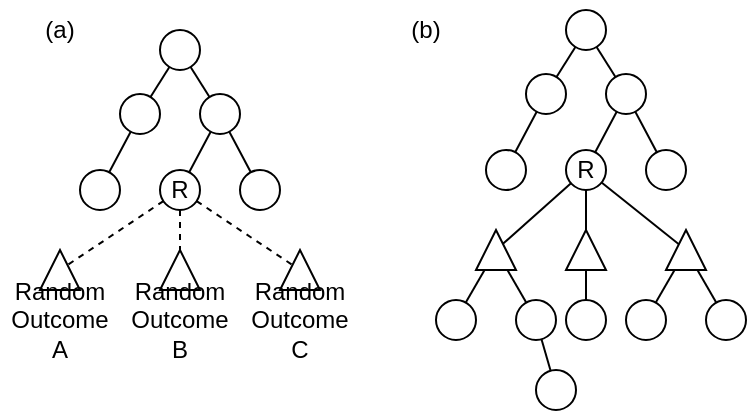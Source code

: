 <mxfile version="24.4.0" type="github">
  <diagram name="Page-1" id="A5AWI27EDMa8Fpqqivny">
    <mxGraphModel dx="1595" dy="851" grid="1" gridSize="10" guides="1" tooltips="1" connect="1" arrows="1" fold="1" page="1" pageScale="1" pageWidth="850" pageHeight="1100" math="0" shadow="0">
      <root>
        <mxCell id="0" />
        <mxCell id="1" parent="0" />
        <mxCell id="aHfg9nZn6R02mvrb_EPV-7" value="" style="ellipse;whiteSpace=wrap;html=1;aspect=fixed;strokeColor=#000000;" vertex="1" parent="1">
          <mxGeometry x="210" y="250" width="20" height="20" as="geometry" />
        </mxCell>
        <mxCell id="aHfg9nZn6R02mvrb_EPV-12" value="" style="endArrow=none;html=1;rounded=0;strokeColor=#000000;endFill=0;" edge="1" parent="1" source="aHfg9nZn6R02mvrb_EPV-13" target="aHfg9nZn6R02mvrb_EPV-7">
          <mxGeometry width="50" height="50" relative="1" as="geometry">
            <mxPoint x="200" y="312" as="sourcePoint" />
            <mxPoint x="170" y="280" as="targetPoint" />
          </mxGeometry>
        </mxCell>
        <mxCell id="aHfg9nZn6R02mvrb_EPV-13" value="" style="ellipse;whiteSpace=wrap;html=1;aspect=fixed;strokeColor=#000000;fillColor=#FFFFFF;" vertex="1" parent="1">
          <mxGeometry x="190" y="282" width="20" height="20" as="geometry" />
        </mxCell>
        <mxCell id="aHfg9nZn6R02mvrb_EPV-14" value="" style="endArrow=none;html=1;rounded=0;strokeColor=#000000;startArrow=none;startFill=0;endFill=0;" edge="1" parent="1" source="aHfg9nZn6R02mvrb_EPV-15" target="aHfg9nZn6R02mvrb_EPV-13">
          <mxGeometry width="50" height="50" relative="1" as="geometry">
            <mxPoint x="167" y="350" as="sourcePoint" />
            <mxPoint x="203" y="302" as="targetPoint" />
          </mxGeometry>
        </mxCell>
        <mxCell id="aHfg9nZn6R02mvrb_EPV-15" value="" style="ellipse;whiteSpace=wrap;html=1;aspect=fixed;strokeColor=#000000;" vertex="1" parent="1">
          <mxGeometry x="170" y="320" width="20" height="20" as="geometry" />
        </mxCell>
        <mxCell id="aHfg9nZn6R02mvrb_EPV-28" value="" style="endArrow=none;html=1;rounded=0;strokeColor=#000000;endFill=0;" edge="1" parent="1" source="aHfg9nZn6R02mvrb_EPV-29" target="aHfg9nZn6R02mvrb_EPV-7">
          <mxGeometry width="50" height="50" relative="1" as="geometry">
            <mxPoint x="210" y="322" as="sourcePoint" />
            <mxPoint x="225" y="278" as="targetPoint" />
          </mxGeometry>
        </mxCell>
        <mxCell id="aHfg9nZn6R02mvrb_EPV-29" value="" style="ellipse;whiteSpace=wrap;html=1;aspect=fixed;strokeColor=#000000;fillColor=#FFFFFF;" vertex="1" parent="1">
          <mxGeometry x="230" y="282" width="20" height="20" as="geometry" />
        </mxCell>
        <mxCell id="aHfg9nZn6R02mvrb_EPV-30" value="" style="endArrow=none;html=1;rounded=0;strokeColor=#000000;startArrow=none;startFill=0;endFill=0;" edge="1" parent="1" source="aHfg9nZn6R02mvrb_EPV-31" target="aHfg9nZn6R02mvrb_EPV-29">
          <mxGeometry width="50" height="50" relative="1" as="geometry">
            <mxPoint x="177" y="360" as="sourcePoint" />
            <mxPoint x="213" y="312" as="targetPoint" />
          </mxGeometry>
        </mxCell>
        <mxCell id="aHfg9nZn6R02mvrb_EPV-31" value="R" style="ellipse;whiteSpace=wrap;html=1;aspect=fixed;strokeColor=#000000;" vertex="1" parent="1">
          <mxGeometry x="210" y="320" width="20" height="20" as="geometry" />
        </mxCell>
        <mxCell id="aHfg9nZn6R02mvrb_EPV-32" value="" style="endArrow=none;html=1;rounded=0;strokeColor=#000000;" edge="1" parent="1" source="aHfg9nZn6R02mvrb_EPV-33" target="aHfg9nZn6R02mvrb_EPV-29">
          <mxGeometry width="50" height="50" relative="1" as="geometry">
            <mxPoint x="210" y="367" as="sourcePoint" />
            <mxPoint x="220" y="315" as="targetPoint" />
          </mxGeometry>
        </mxCell>
        <mxCell id="aHfg9nZn6R02mvrb_EPV-33" value="" style="ellipse;whiteSpace=wrap;html=1;aspect=fixed;strokeColor=#000000;" vertex="1" parent="1">
          <mxGeometry x="250" y="320" width="20" height="20" as="geometry" />
        </mxCell>
        <mxCell id="aHfg9nZn6R02mvrb_EPV-35" value="" style="endArrow=none;html=1;rounded=0;strokeColor=#000000;startArrow=none;startFill=0;endFill=0;dashed=1;" edge="1" parent="1" source="aHfg9nZn6R02mvrb_EPV-31" target="aHfg9nZn6R02mvrb_EPV-36">
          <mxGeometry width="50" height="50" relative="1" as="geometry">
            <mxPoint x="235" y="331" as="sourcePoint" />
            <mxPoint x="200" y="370" as="targetPoint" />
          </mxGeometry>
        </mxCell>
        <mxCell id="aHfg9nZn6R02mvrb_EPV-36" value="" style="triangle;whiteSpace=wrap;html=1;direction=north;" vertex="1" parent="1">
          <mxGeometry x="150" y="360" width="20" height="20" as="geometry" />
        </mxCell>
        <mxCell id="aHfg9nZn6R02mvrb_EPV-37" value="" style="endArrow=none;html=1;rounded=0;strokeColor=#000000;startArrow=none;startFill=0;endFill=0;dashed=1;" edge="1" parent="1" target="aHfg9nZn6R02mvrb_EPV-38" source="aHfg9nZn6R02mvrb_EPV-31">
          <mxGeometry width="50" height="50" relative="1" as="geometry">
            <mxPoint x="266" y="339" as="sourcePoint" />
            <mxPoint x="250" y="370" as="targetPoint" />
          </mxGeometry>
        </mxCell>
        <mxCell id="aHfg9nZn6R02mvrb_EPV-38" value="" style="triangle;whiteSpace=wrap;html=1;direction=north;" vertex="1" parent="1">
          <mxGeometry x="270" y="360" width="20" height="20" as="geometry" />
        </mxCell>
        <mxCell id="aHfg9nZn6R02mvrb_EPV-39" value="" style="endArrow=none;html=1;rounded=0;strokeColor=#000000;startArrow=none;startFill=0;endFill=0;dashed=1;" edge="1" parent="1" source="aHfg9nZn6R02mvrb_EPV-31" target="aHfg9nZn6R02mvrb_EPV-40">
          <mxGeometry width="50" height="50" relative="1" as="geometry">
            <mxPoint x="237" y="347" as="sourcePoint" />
            <mxPoint x="220" y="360" as="targetPoint" />
          </mxGeometry>
        </mxCell>
        <mxCell id="aHfg9nZn6R02mvrb_EPV-40" value="" style="triangle;whiteSpace=wrap;html=1;direction=north;" vertex="1" parent="1">
          <mxGeometry x="210" y="360" width="20" height="20" as="geometry" />
        </mxCell>
        <mxCell id="aHfg9nZn6R02mvrb_EPV-41" value="Random Outcome A" style="text;html=1;align=center;verticalAlign=middle;whiteSpace=wrap;rounded=0;" vertex="1" parent="1">
          <mxGeometry x="130" y="380" width="60" height="30" as="geometry" />
        </mxCell>
        <mxCell id="aHfg9nZn6R02mvrb_EPV-42" value="Random Outcome B" style="text;html=1;align=center;verticalAlign=middle;whiteSpace=wrap;rounded=0;" vertex="1" parent="1">
          <mxGeometry x="190" y="380" width="60" height="30" as="geometry" />
        </mxCell>
        <mxCell id="aHfg9nZn6R02mvrb_EPV-43" value="Random Outcome C" style="text;html=1;align=center;verticalAlign=middle;whiteSpace=wrap;rounded=0;" vertex="1" parent="1">
          <mxGeometry x="250" y="380" width="60" height="30" as="geometry" />
        </mxCell>
        <mxCell id="aHfg9nZn6R02mvrb_EPV-45" value="" style="ellipse;whiteSpace=wrap;html=1;aspect=fixed;strokeColor=#000000;" vertex="1" parent="1">
          <mxGeometry x="413" y="240" width="20" height="20" as="geometry" />
        </mxCell>
        <mxCell id="aHfg9nZn6R02mvrb_EPV-46" value="" style="endArrow=none;html=1;rounded=0;strokeColor=#000000;endFill=0;" edge="1" parent="1" source="aHfg9nZn6R02mvrb_EPV-47" target="aHfg9nZn6R02mvrb_EPV-45">
          <mxGeometry width="50" height="50" relative="1" as="geometry">
            <mxPoint x="403" y="302" as="sourcePoint" />
            <mxPoint x="373" y="270" as="targetPoint" />
          </mxGeometry>
        </mxCell>
        <mxCell id="aHfg9nZn6R02mvrb_EPV-47" value="" style="ellipse;whiteSpace=wrap;html=1;aspect=fixed;strokeColor=#000000;fillColor=#FFFFFF;" vertex="1" parent="1">
          <mxGeometry x="393" y="272" width="20" height="20" as="geometry" />
        </mxCell>
        <mxCell id="aHfg9nZn6R02mvrb_EPV-48" value="" style="endArrow=none;html=1;rounded=0;strokeColor=#000000;startArrow=none;startFill=0;endFill=0;" edge="1" parent="1" source="aHfg9nZn6R02mvrb_EPV-49" target="aHfg9nZn6R02mvrb_EPV-47">
          <mxGeometry width="50" height="50" relative="1" as="geometry">
            <mxPoint x="370" y="340" as="sourcePoint" />
            <mxPoint x="406" y="292" as="targetPoint" />
          </mxGeometry>
        </mxCell>
        <mxCell id="aHfg9nZn6R02mvrb_EPV-49" value="" style="ellipse;whiteSpace=wrap;html=1;aspect=fixed;strokeColor=#000000;" vertex="1" parent="1">
          <mxGeometry x="373" y="310" width="20" height="20" as="geometry" />
        </mxCell>
        <mxCell id="aHfg9nZn6R02mvrb_EPV-50" value="" style="endArrow=none;html=1;rounded=0;strokeColor=#000000;endFill=0;" edge="1" parent="1" source="aHfg9nZn6R02mvrb_EPV-51" target="aHfg9nZn6R02mvrb_EPV-45">
          <mxGeometry width="50" height="50" relative="1" as="geometry">
            <mxPoint x="413" y="312" as="sourcePoint" />
            <mxPoint x="428" y="268" as="targetPoint" />
          </mxGeometry>
        </mxCell>
        <mxCell id="aHfg9nZn6R02mvrb_EPV-51" value="" style="ellipse;whiteSpace=wrap;html=1;aspect=fixed;strokeColor=#000000;fillColor=#FFFFFF;" vertex="1" parent="1">
          <mxGeometry x="433" y="272" width="20" height="20" as="geometry" />
        </mxCell>
        <mxCell id="aHfg9nZn6R02mvrb_EPV-52" value="" style="endArrow=none;html=1;rounded=0;strokeColor=#000000;startArrow=none;startFill=0;endFill=0;" edge="1" parent="1" source="aHfg9nZn6R02mvrb_EPV-53" target="aHfg9nZn6R02mvrb_EPV-51">
          <mxGeometry width="50" height="50" relative="1" as="geometry">
            <mxPoint x="380" y="350" as="sourcePoint" />
            <mxPoint x="416" y="302" as="targetPoint" />
          </mxGeometry>
        </mxCell>
        <mxCell id="aHfg9nZn6R02mvrb_EPV-53" value="R" style="ellipse;whiteSpace=wrap;html=1;aspect=fixed;strokeColor=#000000;" vertex="1" parent="1">
          <mxGeometry x="413" y="310" width="20" height="20" as="geometry" />
        </mxCell>
        <mxCell id="aHfg9nZn6R02mvrb_EPV-54" value="" style="endArrow=none;html=1;rounded=0;strokeColor=#000000;" edge="1" parent="1" source="aHfg9nZn6R02mvrb_EPV-55" target="aHfg9nZn6R02mvrb_EPV-51">
          <mxGeometry width="50" height="50" relative="1" as="geometry">
            <mxPoint x="413" y="357" as="sourcePoint" />
            <mxPoint x="423" y="305" as="targetPoint" />
          </mxGeometry>
        </mxCell>
        <mxCell id="aHfg9nZn6R02mvrb_EPV-55" value="" style="ellipse;whiteSpace=wrap;html=1;aspect=fixed;strokeColor=#000000;" vertex="1" parent="1">
          <mxGeometry x="453" y="310" width="20" height="20" as="geometry" />
        </mxCell>
        <mxCell id="aHfg9nZn6R02mvrb_EPV-56" value="" style="endArrow=none;html=1;rounded=0;strokeColor=#000000;startArrow=none;startFill=0;endFill=0;" edge="1" parent="1" source="aHfg9nZn6R02mvrb_EPV-53" target="aHfg9nZn6R02mvrb_EPV-75">
          <mxGeometry width="50" height="50" relative="1" as="geometry">
            <mxPoint x="428" y="321" as="sourcePoint" />
            <mxPoint x="381.182" y="356.364" as="targetPoint" />
          </mxGeometry>
        </mxCell>
        <mxCell id="aHfg9nZn6R02mvrb_EPV-58" value="" style="endArrow=none;html=1;rounded=0;strokeColor=#000000;startArrow=none;startFill=0;endFill=0;" edge="1" parent="1" source="aHfg9nZn6R02mvrb_EPV-53" target="aHfg9nZn6R02mvrb_EPV-59">
          <mxGeometry width="50" height="50" relative="1" as="geometry">
            <mxPoint x="459" y="329" as="sourcePoint" />
            <mxPoint x="443" y="360" as="targetPoint" />
          </mxGeometry>
        </mxCell>
        <mxCell id="aHfg9nZn6R02mvrb_EPV-59" value="" style="triangle;whiteSpace=wrap;html=1;direction=north;" vertex="1" parent="1">
          <mxGeometry x="463" y="350" width="20" height="20" as="geometry" />
        </mxCell>
        <mxCell id="aHfg9nZn6R02mvrb_EPV-60" value="" style="endArrow=none;html=1;rounded=0;strokeColor=#000000;startArrow=none;startFill=0;endFill=0;" edge="1" parent="1" source="aHfg9nZn6R02mvrb_EPV-53" target="aHfg9nZn6R02mvrb_EPV-61">
          <mxGeometry width="50" height="50" relative="1" as="geometry">
            <mxPoint x="430" y="337" as="sourcePoint" />
            <mxPoint x="413" y="350" as="targetPoint" />
          </mxGeometry>
        </mxCell>
        <mxCell id="aHfg9nZn6R02mvrb_EPV-61" value="" style="triangle;whiteSpace=wrap;html=1;direction=north;" vertex="1" parent="1">
          <mxGeometry x="413" y="350" width="20" height="20" as="geometry" />
        </mxCell>
        <mxCell id="aHfg9nZn6R02mvrb_EPV-66" value="" style="endArrow=none;html=1;rounded=0;strokeColor=#000000;" edge="1" parent="1" source="aHfg9nZn6R02mvrb_EPV-67" target="aHfg9nZn6R02mvrb_EPV-59">
          <mxGeometry width="50" height="50" relative="1" as="geometry">
            <mxPoint x="413" y="367" as="sourcePoint" />
            <mxPoint x="448" y="301" as="targetPoint" />
          </mxGeometry>
        </mxCell>
        <mxCell id="aHfg9nZn6R02mvrb_EPV-67" value="" style="ellipse;whiteSpace=wrap;html=1;aspect=fixed;strokeColor=#000000;" vertex="1" parent="1">
          <mxGeometry x="483" y="385" width="20" height="20" as="geometry" />
        </mxCell>
        <mxCell id="aHfg9nZn6R02mvrb_EPV-68" value="" style="endArrow=none;html=1;rounded=0;strokeColor=#000000;" edge="1" parent="1" source="aHfg9nZn6R02mvrb_EPV-69" target="aHfg9nZn6R02mvrb_EPV-59">
          <mxGeometry width="50" height="50" relative="1" as="geometry">
            <mxPoint x="443" y="390" as="sourcePoint" />
            <mxPoint x="469" y="380" as="targetPoint" />
          </mxGeometry>
        </mxCell>
        <mxCell id="aHfg9nZn6R02mvrb_EPV-69" value="" style="ellipse;whiteSpace=wrap;html=1;aspect=fixed;strokeColor=#000000;" vertex="1" parent="1">
          <mxGeometry x="443" y="385" width="20" height="20" as="geometry" />
        </mxCell>
        <mxCell id="aHfg9nZn6R02mvrb_EPV-75" value="" style="triangle;whiteSpace=wrap;html=1;direction=north;" vertex="1" parent="1">
          <mxGeometry x="368" y="350" width="20" height="20" as="geometry" />
        </mxCell>
        <mxCell id="aHfg9nZn6R02mvrb_EPV-76" value="" style="endArrow=none;html=1;rounded=0;strokeColor=#000000;" edge="1" parent="1" source="aHfg9nZn6R02mvrb_EPV-77" target="aHfg9nZn6R02mvrb_EPV-75">
          <mxGeometry width="50" height="50" relative="1" as="geometry">
            <mxPoint x="343" y="372" as="sourcePoint" />
            <mxPoint x="378" y="306" as="targetPoint" />
          </mxGeometry>
        </mxCell>
        <mxCell id="aHfg9nZn6R02mvrb_EPV-77" value="" style="ellipse;whiteSpace=wrap;html=1;aspect=fixed;strokeColor=#000000;" vertex="1" parent="1">
          <mxGeometry x="388" y="385" width="20" height="20" as="geometry" />
        </mxCell>
        <mxCell id="aHfg9nZn6R02mvrb_EPV-78" value="" style="endArrow=none;html=1;rounded=0;strokeColor=#000000;" edge="1" parent="1" source="aHfg9nZn6R02mvrb_EPV-79" target="aHfg9nZn6R02mvrb_EPV-75">
          <mxGeometry width="50" height="50" relative="1" as="geometry">
            <mxPoint x="373" y="395" as="sourcePoint" />
            <mxPoint x="399" y="385" as="targetPoint" />
          </mxGeometry>
        </mxCell>
        <mxCell id="aHfg9nZn6R02mvrb_EPV-79" value="" style="ellipse;whiteSpace=wrap;html=1;aspect=fixed;strokeColor=#000000;" vertex="1" parent="1">
          <mxGeometry x="348" y="385" width="20" height="20" as="geometry" />
        </mxCell>
        <mxCell id="aHfg9nZn6R02mvrb_EPV-80" value="" style="endArrow=none;html=1;rounded=0;strokeColor=#000000;" edge="1" parent="1" source="aHfg9nZn6R02mvrb_EPV-81" target="aHfg9nZn6R02mvrb_EPV-61">
          <mxGeometry width="50" height="50" relative="1" as="geometry">
            <mxPoint x="413" y="390" as="sourcePoint" />
            <mxPoint x="448" y="301" as="targetPoint" />
          </mxGeometry>
        </mxCell>
        <mxCell id="aHfg9nZn6R02mvrb_EPV-81" value="" style="ellipse;whiteSpace=wrap;html=1;aspect=fixed;strokeColor=#000000;" vertex="1" parent="1">
          <mxGeometry x="413" y="385" width="20" height="20" as="geometry" />
        </mxCell>
        <mxCell id="aHfg9nZn6R02mvrb_EPV-85" value="" style="endArrow=none;html=1;rounded=0;strokeColor=#000000;" edge="1" parent="1" source="aHfg9nZn6R02mvrb_EPV-86" target="aHfg9nZn6R02mvrb_EPV-77">
          <mxGeometry width="50" height="50" relative="1" as="geometry">
            <mxPoint x="348" y="471" as="sourcePoint" />
            <mxPoint x="383" y="405" as="targetPoint" />
          </mxGeometry>
        </mxCell>
        <mxCell id="aHfg9nZn6R02mvrb_EPV-86" value="" style="ellipse;whiteSpace=wrap;html=1;aspect=fixed;strokeColor=#000000;" vertex="1" parent="1">
          <mxGeometry x="398" y="420" width="20" height="20" as="geometry" />
        </mxCell>
        <mxCell id="aHfg9nZn6R02mvrb_EPV-89" value="(a)" style="text;html=1;align=center;verticalAlign=middle;whiteSpace=wrap;rounded=0;" vertex="1" parent="1">
          <mxGeometry x="130" y="235" width="60" height="30" as="geometry" />
        </mxCell>
        <mxCell id="aHfg9nZn6R02mvrb_EPV-90" value="(b)" style="text;html=1;align=center;verticalAlign=middle;whiteSpace=wrap;rounded=0;" vertex="1" parent="1">
          <mxGeometry x="313" y="235" width="60" height="30" as="geometry" />
        </mxCell>
      </root>
    </mxGraphModel>
  </diagram>
</mxfile>
